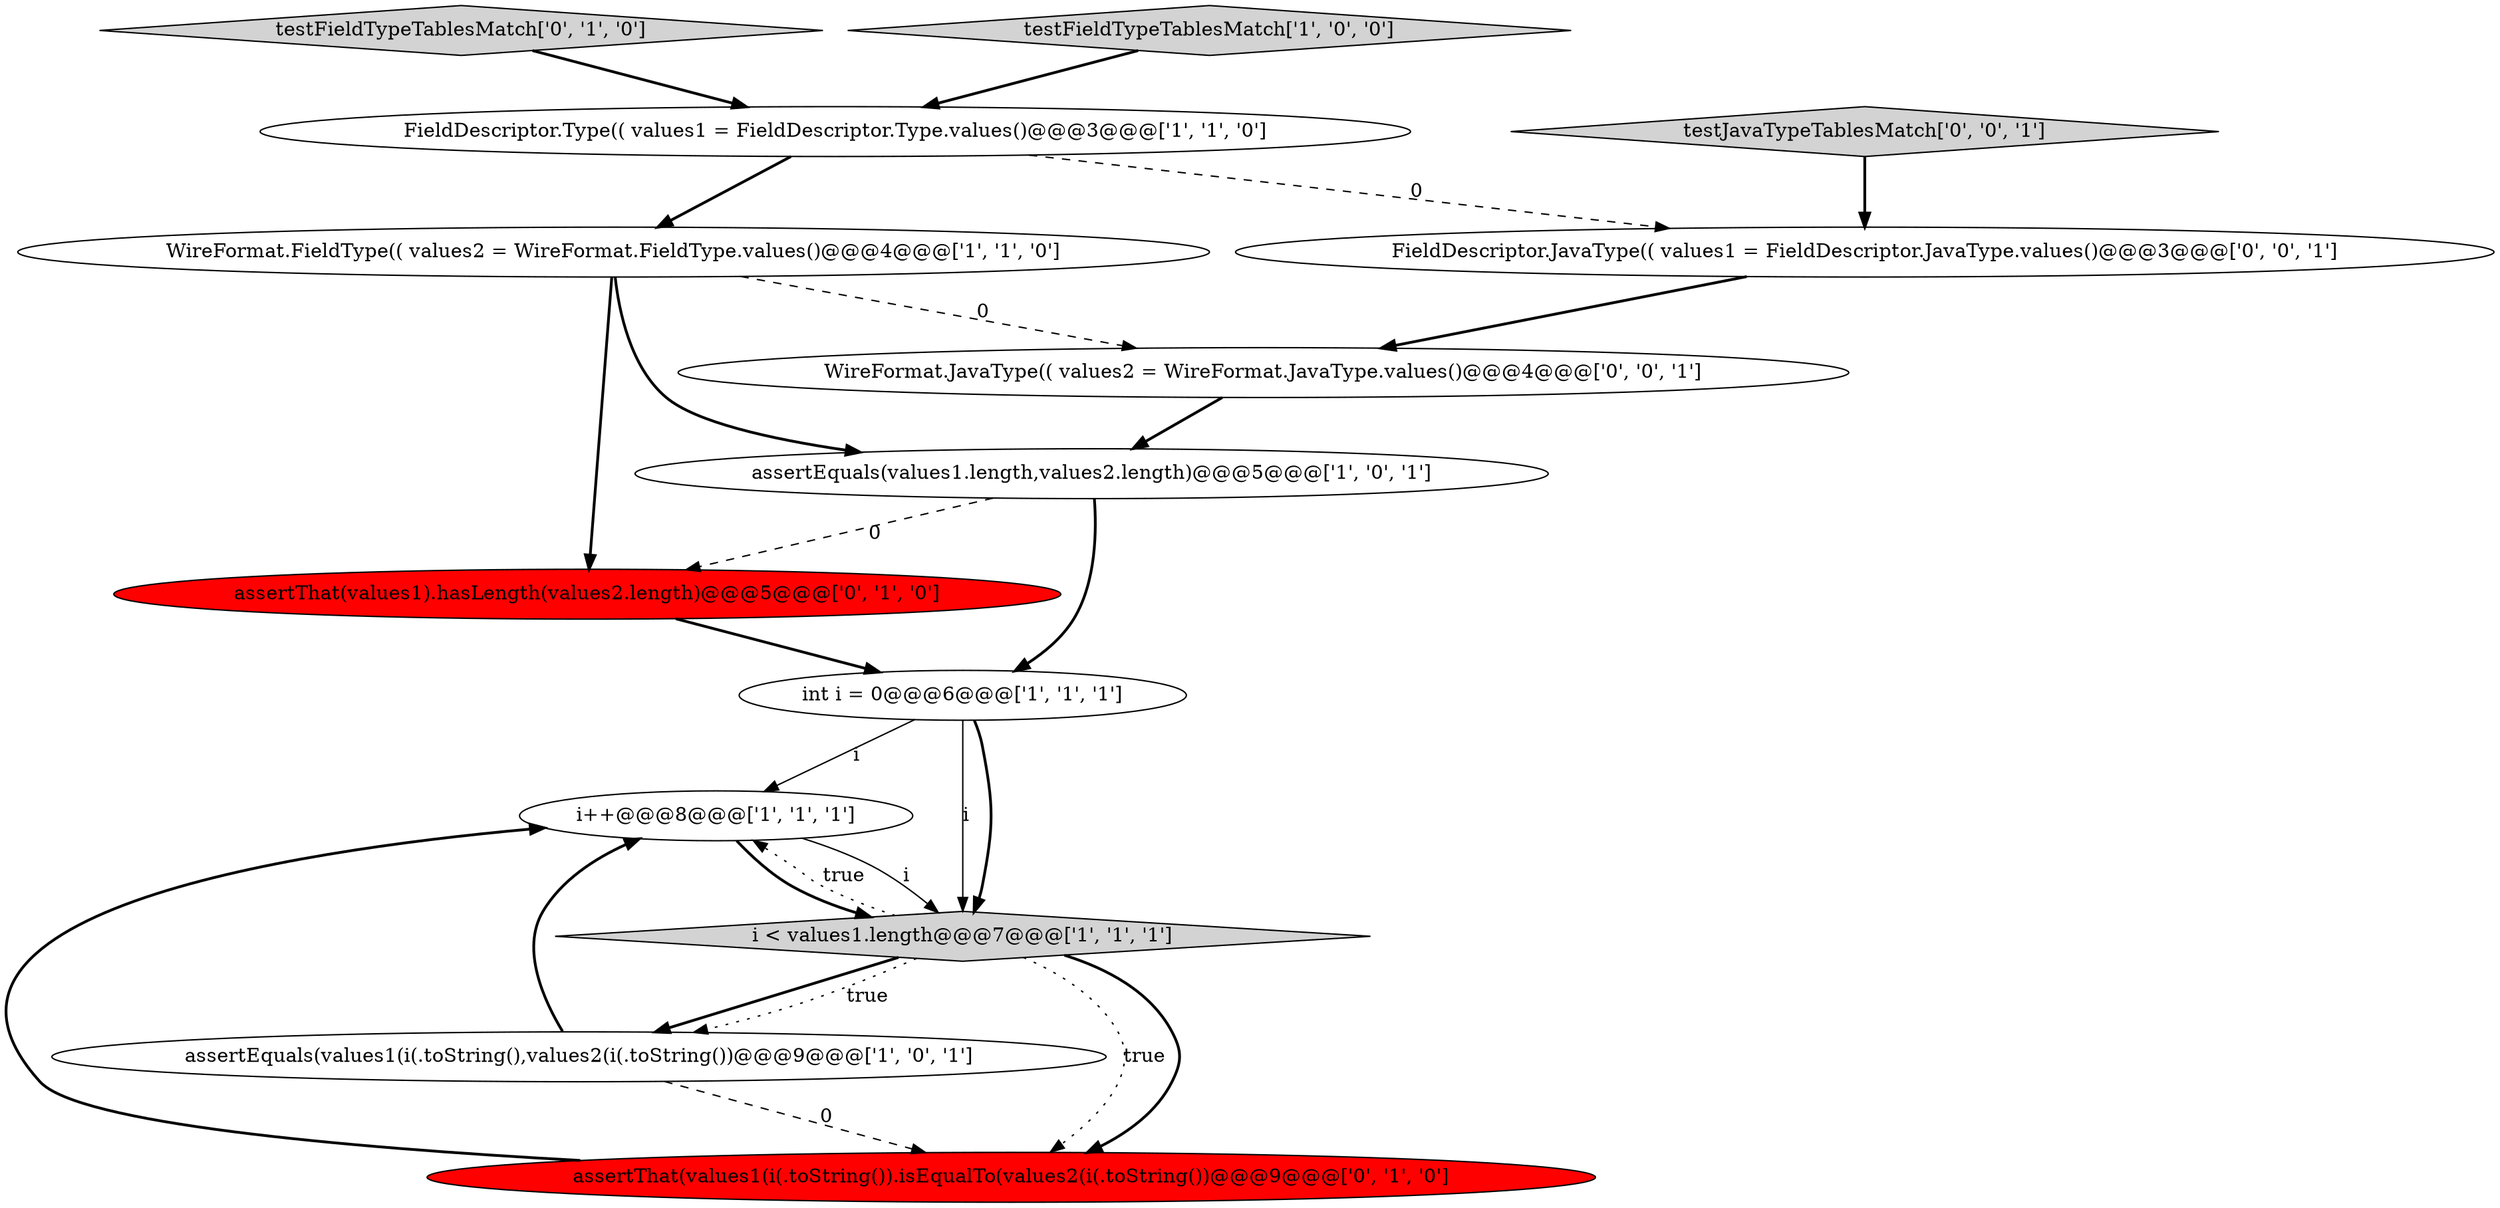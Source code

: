 digraph {
3 [style = filled, label = "i++@@@8@@@['1', '1', '1']", fillcolor = white, shape = ellipse image = "AAA0AAABBB1BBB"];
13 [style = filled, label = "WireFormat.JavaType(( values2 = WireFormat.JavaType.values()@@@4@@@['0', '0', '1']", fillcolor = white, shape = ellipse image = "AAA0AAABBB3BBB"];
9 [style = filled, label = "assertThat(values1(i(.toString()).isEqualTo(values2(i(.toString())@@@9@@@['0', '1', '0']", fillcolor = red, shape = ellipse image = "AAA1AAABBB2BBB"];
6 [style = filled, label = "int i = 0@@@6@@@['1', '1', '1']", fillcolor = white, shape = ellipse image = "AAA0AAABBB1BBB"];
11 [style = filled, label = "FieldDescriptor.JavaType(( values1 = FieldDescriptor.JavaType.values()@@@3@@@['0', '0', '1']", fillcolor = white, shape = ellipse image = "AAA0AAABBB3BBB"];
10 [style = filled, label = "assertThat(values1).hasLength(values2.length)@@@5@@@['0', '1', '0']", fillcolor = red, shape = ellipse image = "AAA1AAABBB2BBB"];
4 [style = filled, label = "WireFormat.FieldType(( values2 = WireFormat.FieldType.values()@@@4@@@['1', '1', '0']", fillcolor = white, shape = ellipse image = "AAA0AAABBB1BBB"];
8 [style = filled, label = "testFieldTypeTablesMatch['0', '1', '0']", fillcolor = lightgray, shape = diamond image = "AAA0AAABBB2BBB"];
5 [style = filled, label = "assertEquals(values1.length,values2.length)@@@5@@@['1', '0', '1']", fillcolor = white, shape = ellipse image = "AAA0AAABBB1BBB"];
12 [style = filled, label = "testJavaTypeTablesMatch['0', '0', '1']", fillcolor = lightgray, shape = diamond image = "AAA0AAABBB3BBB"];
0 [style = filled, label = "testFieldTypeTablesMatch['1', '0', '0']", fillcolor = lightgray, shape = diamond image = "AAA0AAABBB1BBB"];
1 [style = filled, label = "assertEquals(values1(i(.toString(),values2(i(.toString())@@@9@@@['1', '0', '1']", fillcolor = white, shape = ellipse image = "AAA0AAABBB1BBB"];
2 [style = filled, label = "FieldDescriptor.Type(( values1 = FieldDescriptor.Type.values()@@@3@@@['1', '1', '0']", fillcolor = white, shape = ellipse image = "AAA0AAABBB1BBB"];
7 [style = filled, label = "i < values1.length@@@7@@@['1', '1', '1']", fillcolor = lightgray, shape = diamond image = "AAA0AAABBB1BBB"];
4->10 [style = bold, label=""];
7->1 [style = bold, label=""];
3->7 [style = solid, label="i"];
0->2 [style = bold, label=""];
12->11 [style = bold, label=""];
1->3 [style = bold, label=""];
1->9 [style = dashed, label="0"];
7->9 [style = dotted, label="true"];
6->7 [style = solid, label="i"];
2->4 [style = bold, label=""];
10->6 [style = bold, label=""];
7->9 [style = bold, label=""];
5->6 [style = bold, label=""];
8->2 [style = bold, label=""];
3->7 [style = bold, label=""];
5->10 [style = dashed, label="0"];
7->3 [style = dotted, label="true"];
11->13 [style = bold, label=""];
13->5 [style = bold, label=""];
9->3 [style = bold, label=""];
2->11 [style = dashed, label="0"];
6->7 [style = bold, label=""];
7->1 [style = dotted, label="true"];
4->13 [style = dashed, label="0"];
4->5 [style = bold, label=""];
6->3 [style = solid, label="i"];
}
